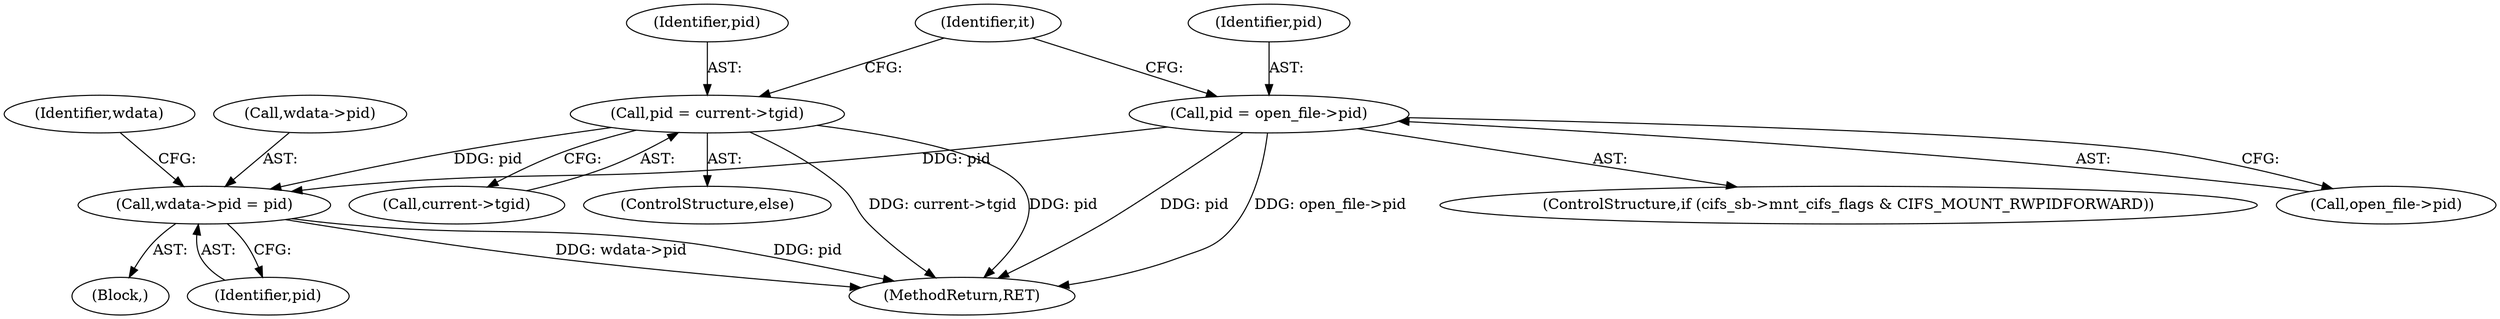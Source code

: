digraph "0_linux_5d81de8e8667da7135d3a32a964087c0faf5483f@pointer" {
"1000367" [label="(Call,wdata->pid = pid)"];
"1000209" [label="(Call,pid = current->tgid)"];
"1000203" [label="(Call,pid = open_file->pid)"];
"1000506" [label="(MethodReturn,RET)"];
"1000367" [label="(Call,wdata->pid = pid)"];
"1000211" [label="(Call,current->tgid)"];
"1000210" [label="(Identifier,pid)"];
"1000222" [label="(Block,)"];
"1000371" [label="(Identifier,pid)"];
"1000374" [label="(Identifier,wdata)"];
"1000209" [label="(Call,pid = current->tgid)"];
"1000368" [label="(Call,wdata->pid)"];
"1000203" [label="(Call,pid = open_file->pid)"];
"1000208" [label="(ControlStructure,else)"];
"1000204" [label="(Identifier,pid)"];
"1000216" [label="(Identifier,it)"];
"1000197" [label="(ControlStructure,if (cifs_sb->mnt_cifs_flags & CIFS_MOUNT_RWPIDFORWARD))"];
"1000205" [label="(Call,open_file->pid)"];
"1000367" -> "1000222"  [label="AST: "];
"1000367" -> "1000371"  [label="CFG: "];
"1000368" -> "1000367"  [label="AST: "];
"1000371" -> "1000367"  [label="AST: "];
"1000374" -> "1000367"  [label="CFG: "];
"1000367" -> "1000506"  [label="DDG: wdata->pid"];
"1000367" -> "1000506"  [label="DDG: pid"];
"1000209" -> "1000367"  [label="DDG: pid"];
"1000203" -> "1000367"  [label="DDG: pid"];
"1000209" -> "1000208"  [label="AST: "];
"1000209" -> "1000211"  [label="CFG: "];
"1000210" -> "1000209"  [label="AST: "];
"1000211" -> "1000209"  [label="AST: "];
"1000216" -> "1000209"  [label="CFG: "];
"1000209" -> "1000506"  [label="DDG: pid"];
"1000209" -> "1000506"  [label="DDG: current->tgid"];
"1000203" -> "1000197"  [label="AST: "];
"1000203" -> "1000205"  [label="CFG: "];
"1000204" -> "1000203"  [label="AST: "];
"1000205" -> "1000203"  [label="AST: "];
"1000216" -> "1000203"  [label="CFG: "];
"1000203" -> "1000506"  [label="DDG: open_file->pid"];
"1000203" -> "1000506"  [label="DDG: pid"];
}
